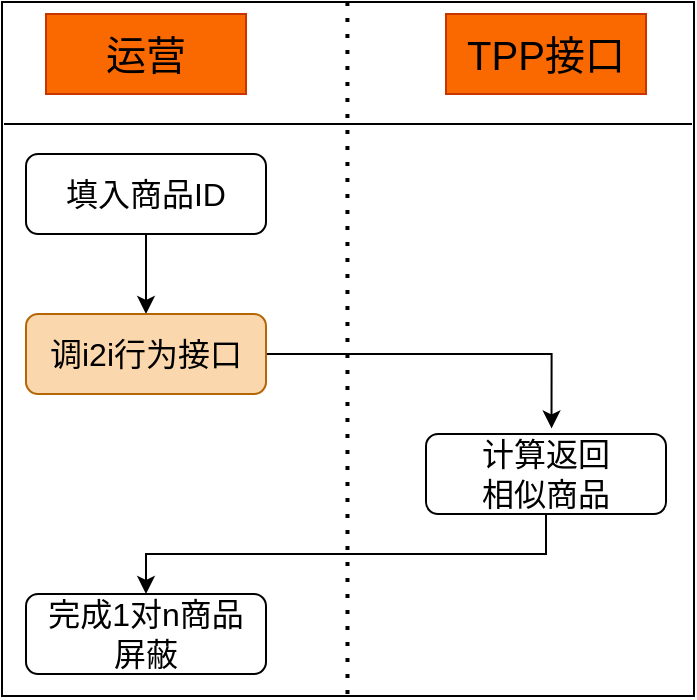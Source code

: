 <mxfile version="14.9.5" type="github">
  <diagram id="C5RBs43oDa-KdzZeNtuy" name="Page-1">
    <mxGraphModel dx="695" dy="462" grid="0" gridSize="10" guides="1" tooltips="1" connect="1" arrows="1" fold="1" page="1" pageScale="1" pageWidth="827" pageHeight="1169" math="0" shadow="0">
      <root>
        <mxCell id="WIyWlLk6GJQsqaUBKTNV-0" />
        <mxCell id="WIyWlLk6GJQsqaUBKTNV-1" parent="WIyWlLk6GJQsqaUBKTNV-0" />
        <mxCell id="drK8XOhoYoiBzAaGYLXk-5" style="edgeStyle=orthogonalEdgeStyle;rounded=0;orthogonalLoop=1;jettySize=auto;html=1;exitX=0.5;exitY=1;exitDx=0;exitDy=0;entryX=0.5;entryY=0;entryDx=0;entryDy=0;" parent="WIyWlLk6GJQsqaUBKTNV-1" source="WIyWlLk6GJQsqaUBKTNV-3" target="WIyWlLk6GJQsqaUBKTNV-7" edge="1">
          <mxGeometry relative="1" as="geometry" />
        </mxCell>
        <mxCell id="WIyWlLk6GJQsqaUBKTNV-3" value="&lt;font style=&quot;font-size: 16px&quot;&gt;填入商品ID&lt;/font&gt;" style="rounded=1;whiteSpace=wrap;html=1;fontSize=12;glass=0;strokeWidth=1;shadow=0;" parent="WIyWlLk6GJQsqaUBKTNV-1" vertex="1">
          <mxGeometry x="194" y="283" width="120" height="40" as="geometry" />
        </mxCell>
        <mxCell id="drK8XOhoYoiBzAaGYLXk-6" style="edgeStyle=orthogonalEdgeStyle;rounded=0;orthogonalLoop=1;jettySize=auto;html=1;entryX=0.523;entryY=-0.07;entryDx=0;entryDy=0;entryPerimeter=0;" parent="WIyWlLk6GJQsqaUBKTNV-1" source="WIyWlLk6GJQsqaUBKTNV-7" target="drK8XOhoYoiBzAaGYLXk-2" edge="1">
          <mxGeometry relative="1" as="geometry" />
        </mxCell>
        <mxCell id="WIyWlLk6GJQsqaUBKTNV-7" value="&lt;font style=&quot;font-size: 16px&quot;&gt;调i2i行为接口&lt;/font&gt;" style="rounded=1;whiteSpace=wrap;html=1;fontSize=12;glass=0;strokeWidth=1;shadow=0;fillColor=#fad7ac;strokeColor=#b46504;" parent="WIyWlLk6GJQsqaUBKTNV-1" vertex="1">
          <mxGeometry x="194" y="363" width="120" height="40" as="geometry" />
        </mxCell>
        <mxCell id="drK8XOhoYoiBzAaGYLXk-0" value="&lt;font style=&quot;font-size: 20px&quot;&gt;运营&lt;/font&gt;" style="rounded=0;whiteSpace=wrap;html=1;fillColor=#fa6800;strokeColor=#C73500;fontColor=#000000;" parent="WIyWlLk6GJQsqaUBKTNV-1" vertex="1">
          <mxGeometry x="204" y="213" width="100" height="40" as="geometry" />
        </mxCell>
        <mxCell id="drK8XOhoYoiBzAaGYLXk-1" value="&lt;font style=&quot;font-size: 20px&quot;&gt;TPP接口&lt;/font&gt;" style="rounded=0;whiteSpace=wrap;html=1;fillColor=#fa6800;strokeColor=#C73500;fontColor=#000000;" parent="WIyWlLk6GJQsqaUBKTNV-1" vertex="1">
          <mxGeometry x="404" y="213" width="100" height="40" as="geometry" />
        </mxCell>
        <mxCell id="drK8XOhoYoiBzAaGYLXk-8" style="edgeStyle=orthogonalEdgeStyle;rounded=0;orthogonalLoop=1;jettySize=auto;html=1;exitX=0.5;exitY=1;exitDx=0;exitDy=0;" parent="WIyWlLk6GJQsqaUBKTNV-1" source="drK8XOhoYoiBzAaGYLXk-2" target="drK8XOhoYoiBzAaGYLXk-3" edge="1">
          <mxGeometry relative="1" as="geometry" />
        </mxCell>
        <mxCell id="drK8XOhoYoiBzAaGYLXk-2" value="&lt;span style=&quot;font-size: 16px&quot;&gt;计算返回&lt;br&gt;相似商品&lt;/span&gt;" style="rounded=1;whiteSpace=wrap;html=1;fontSize=12;glass=0;strokeWidth=1;shadow=0;" parent="WIyWlLk6GJQsqaUBKTNV-1" vertex="1">
          <mxGeometry x="394" y="423" width="120" height="40" as="geometry" />
        </mxCell>
        <mxCell id="drK8XOhoYoiBzAaGYLXk-3" value="&lt;span style=&quot;font-size: 16px&quot;&gt;完成1对n商品&lt;br&gt;屏蔽&lt;/span&gt;" style="rounded=1;whiteSpace=wrap;html=1;fontSize=12;glass=0;strokeWidth=1;shadow=0;" parent="WIyWlLk6GJQsqaUBKTNV-1" vertex="1">
          <mxGeometry x="194" y="503" width="120" height="40" as="geometry" />
        </mxCell>
        <mxCell id="DbCCZ_QZe28WAYK1G4Ba-0" value="" style="rounded=0;whiteSpace=wrap;html=1;fillColor=none;" vertex="1" parent="WIyWlLk6GJQsqaUBKTNV-1">
          <mxGeometry x="182" y="207" width="346" height="347" as="geometry" />
        </mxCell>
        <mxCell id="DbCCZ_QZe28WAYK1G4Ba-1" value="" style="line;strokeWidth=1;html=1;fillColor=none;" vertex="1" parent="WIyWlLk6GJQsqaUBKTNV-1">
          <mxGeometry x="183" y="263" width="344" height="10" as="geometry" />
        </mxCell>
        <mxCell id="DbCCZ_QZe28WAYK1G4Ba-2" value="" style="endArrow=none;dashed=1;html=1;dashPattern=1 3;strokeWidth=2;" edge="1" parent="WIyWlLk6GJQsqaUBKTNV-1">
          <mxGeometry width="50" height="50" relative="1" as="geometry">
            <mxPoint x="354.75" y="553" as="sourcePoint" />
            <mxPoint x="354.71" y="207" as="targetPoint" />
          </mxGeometry>
        </mxCell>
      </root>
    </mxGraphModel>
  </diagram>
</mxfile>
